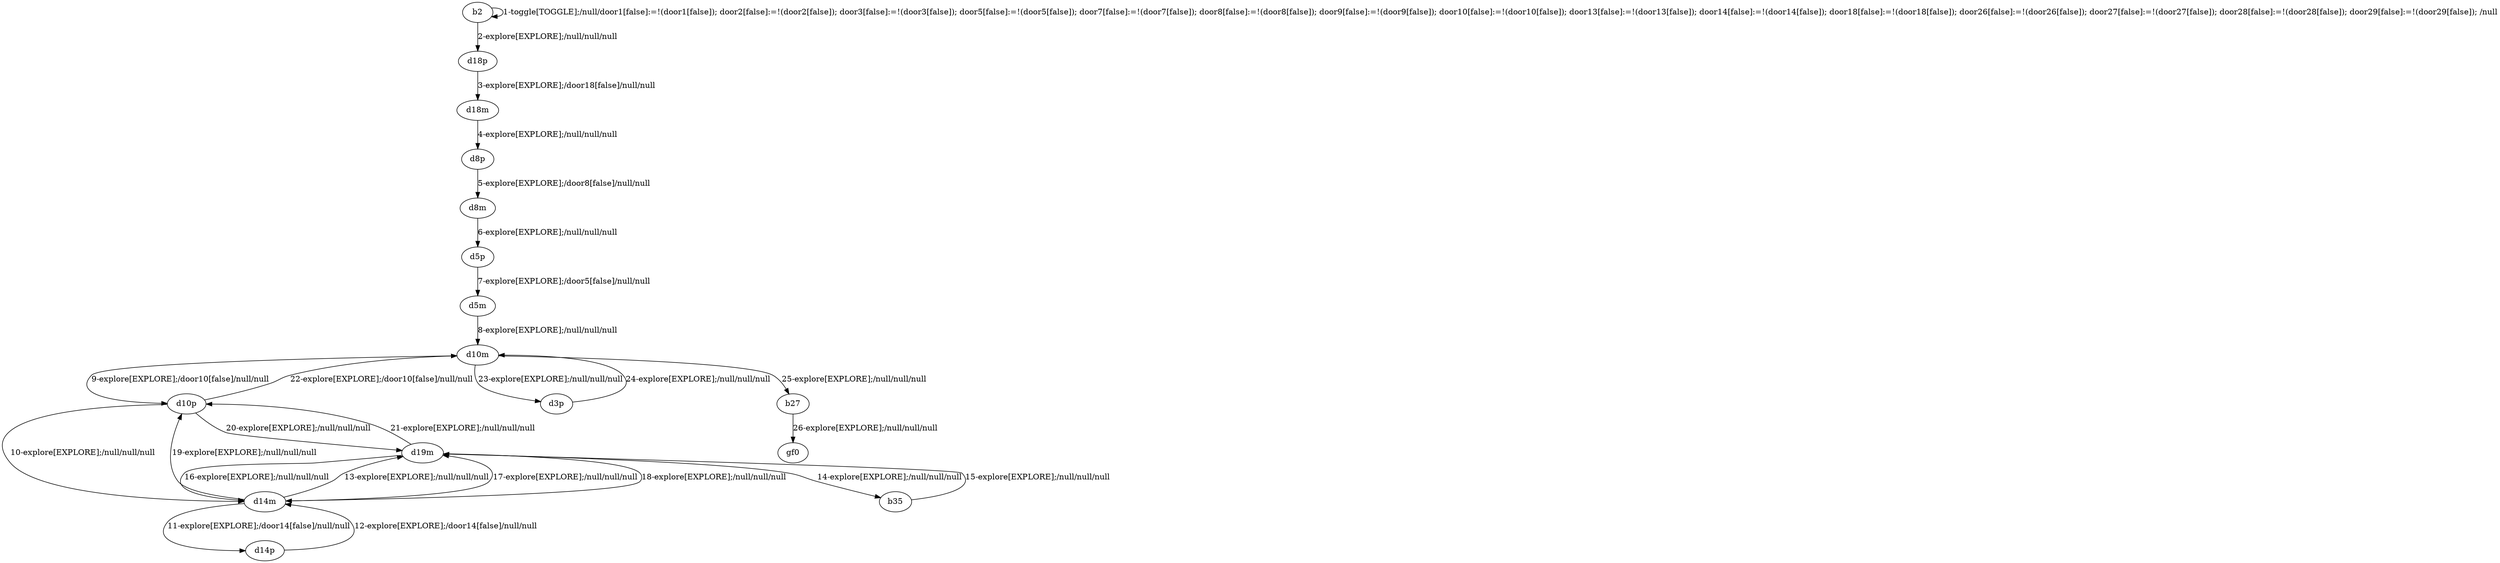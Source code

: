 # Total number of goals covered by this test: 1
# d10p --> d10m

digraph g {
"b2" -> "b2" [label = "1-toggle[TOGGLE];/null/door1[false]:=!(door1[false]); door2[false]:=!(door2[false]); door3[false]:=!(door3[false]); door5[false]:=!(door5[false]); door7[false]:=!(door7[false]); door8[false]:=!(door8[false]); door9[false]:=!(door9[false]); door10[false]:=!(door10[false]); door13[false]:=!(door13[false]); door14[false]:=!(door14[false]); door18[false]:=!(door18[false]); door26[false]:=!(door26[false]); door27[false]:=!(door27[false]); door28[false]:=!(door28[false]); door29[false]:=!(door29[false]); /null"];
"b2" -> "d18p" [label = "2-explore[EXPLORE];/null/null/null"];
"d18p" -> "d18m" [label = "3-explore[EXPLORE];/door18[false]/null/null"];
"d18m" -> "d8p" [label = "4-explore[EXPLORE];/null/null/null"];
"d8p" -> "d8m" [label = "5-explore[EXPLORE];/door8[false]/null/null"];
"d8m" -> "d5p" [label = "6-explore[EXPLORE];/null/null/null"];
"d5p" -> "d5m" [label = "7-explore[EXPLORE];/door5[false]/null/null"];
"d5m" -> "d10m" [label = "8-explore[EXPLORE];/null/null/null"];
"d10m" -> "d10p" [label = "9-explore[EXPLORE];/door10[false]/null/null"];
"d10p" -> "d14m" [label = "10-explore[EXPLORE];/null/null/null"];
"d14m" -> "d14p" [label = "11-explore[EXPLORE];/door14[false]/null/null"];
"d14p" -> "d14m" [label = "12-explore[EXPLORE];/door14[false]/null/null"];
"d14m" -> "d19m" [label = "13-explore[EXPLORE];/null/null/null"];
"d19m" -> "b35" [label = "14-explore[EXPLORE];/null/null/null"];
"b35" -> "d19m" [label = "15-explore[EXPLORE];/null/null/null"];
"d19m" -> "d14m" [label = "16-explore[EXPLORE];/null/null/null"];
"d14m" -> "d19m" [label = "17-explore[EXPLORE];/null/null/null"];
"d19m" -> "d14m" [label = "18-explore[EXPLORE];/null/null/null"];
"d14m" -> "d10p" [label = "19-explore[EXPLORE];/null/null/null"];
"d10p" -> "d19m" [label = "20-explore[EXPLORE];/null/null/null"];
"d19m" -> "d10p" [label = "21-explore[EXPLORE];/null/null/null"];
"d10p" -> "d10m" [label = "22-explore[EXPLORE];/door10[false]/null/null"];
"d10m" -> "d3p" [label = "23-explore[EXPLORE];/null/null/null"];
"d3p" -> "d10m" [label = "24-explore[EXPLORE];/null/null/null"];
"d10m" -> "b27" [label = "25-explore[EXPLORE];/null/null/null"];
"b27" -> "gf0" [label = "26-explore[EXPLORE];/null/null/null"];
}